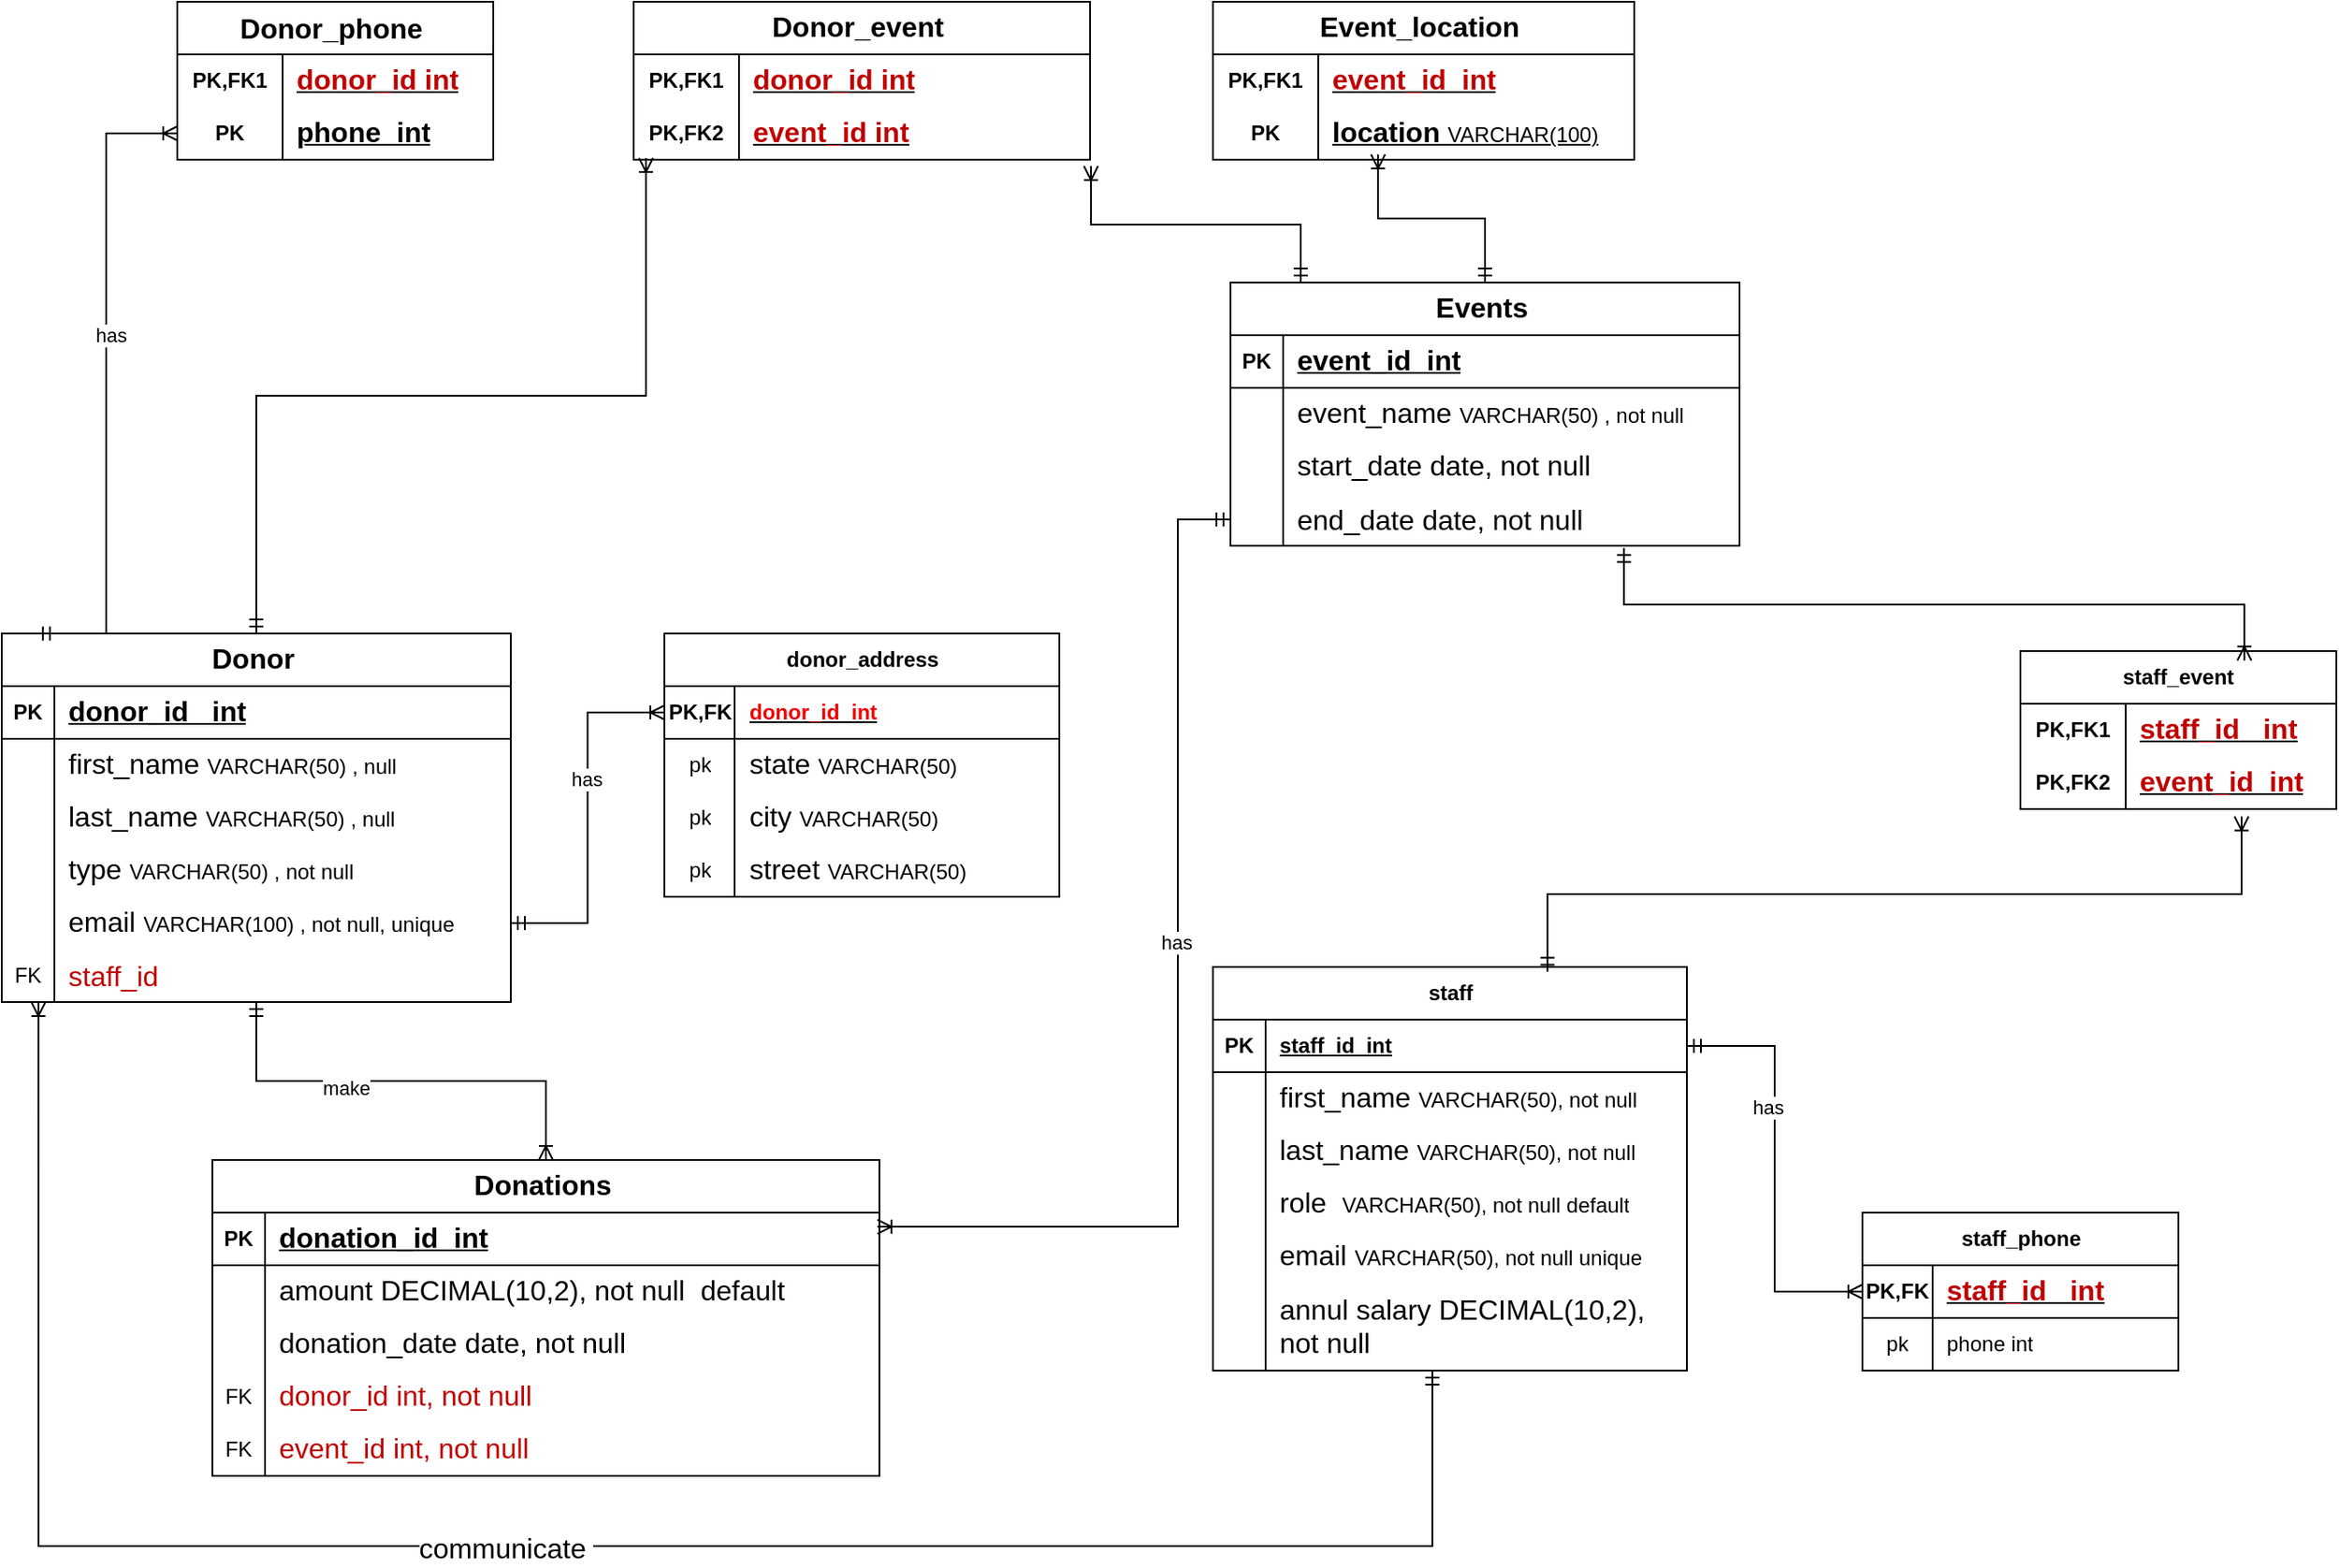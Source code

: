 <mxfile version="26.0.4">
  <diagram name="Page-1" id="euQUPjg5x8b6x7qp99PD">
    <mxGraphModel dx="2899" dy="1194" grid="1" gridSize="10" guides="1" tooltips="1" connect="1" arrows="1" fold="1" page="1" pageScale="1" pageWidth="850" pageHeight="1100" math="0" shadow="0">
      <root>
        <mxCell id="0" />
        <mxCell id="1" parent="0" />
        <mxCell id="U29_-52_ov3pQrxG87t3-1" value="&lt;span style=&quot;font-size:12.0pt;line-height:115%;&lt;br/&gt;font-family:&amp;quot;Times New Roman&amp;quot;,serif;mso-ascii-theme-font:major-bidi;mso-fareast-font-family:&lt;br/&gt;Aptos;mso-fareast-theme-font:minor-latin;mso-hansi-theme-font:major-bidi;&lt;br/&gt;mso-bidi-theme-font:major-bidi;mso-ansi-language:EN-US;mso-fareast-language:&lt;br/&gt;EN-US;mso-bidi-language:AR-SA&quot;&gt;Donor&amp;nbsp;&lt;/span&gt;" style="shape=table;startSize=30;container=1;collapsible=1;childLayout=tableLayout;fixedRows=1;rowLines=0;fontStyle=1;align=center;resizeLast=1;html=1;" parent="1" vertex="1">
          <mxGeometry x="-90" y="420" width="290" height="210" as="geometry" />
        </mxCell>
        <mxCell id="U29_-52_ov3pQrxG87t3-2" value="" style="shape=tableRow;horizontal=0;startSize=0;swimlaneHead=0;swimlaneBody=0;fillColor=none;collapsible=0;dropTarget=0;points=[[0,0.5],[1,0.5]];portConstraint=eastwest;top=0;left=0;right=0;bottom=1;" parent="U29_-52_ov3pQrxG87t3-1" vertex="1">
          <mxGeometry y="30" width="290" height="30" as="geometry" />
        </mxCell>
        <mxCell id="U29_-52_ov3pQrxG87t3-3" value="PK" style="shape=partialRectangle;connectable=0;fillColor=none;top=0;left=0;bottom=0;right=0;fontStyle=1;overflow=hidden;whiteSpace=wrap;html=1;" parent="U29_-52_ov3pQrxG87t3-2" vertex="1">
          <mxGeometry width="30" height="30" as="geometry">
            <mxRectangle width="30" height="30" as="alternateBounds" />
          </mxGeometry>
        </mxCell>
        <mxCell id="U29_-52_ov3pQrxG87t3-4" value="&lt;span style=&quot;font-size: 12pt; line-height: 115%;&quot;&gt;donor_id&amp;nbsp; &amp;nbsp;int&lt;/span&gt;" style="shape=partialRectangle;connectable=0;fillColor=none;top=0;left=0;bottom=0;right=0;align=left;spacingLeft=6;fontStyle=5;overflow=hidden;whiteSpace=wrap;html=1;" parent="U29_-52_ov3pQrxG87t3-2" vertex="1">
          <mxGeometry x="30" width="260" height="30" as="geometry">
            <mxRectangle width="260" height="30" as="alternateBounds" />
          </mxGeometry>
        </mxCell>
        <mxCell id="U29_-52_ov3pQrxG87t3-5" value="" style="shape=tableRow;horizontal=0;startSize=0;swimlaneHead=0;swimlaneBody=0;fillColor=none;collapsible=0;dropTarget=0;points=[[0,0.5],[1,0.5]];portConstraint=eastwest;top=0;left=0;right=0;bottom=0;" parent="U29_-52_ov3pQrxG87t3-1" vertex="1">
          <mxGeometry y="60" width="290" height="30" as="geometry" />
        </mxCell>
        <mxCell id="U29_-52_ov3pQrxG87t3-6" value="" style="shape=partialRectangle;connectable=0;fillColor=none;top=0;left=0;bottom=0;right=0;editable=1;overflow=hidden;whiteSpace=wrap;html=1;" parent="U29_-52_ov3pQrxG87t3-5" vertex="1">
          <mxGeometry width="30" height="30" as="geometry">
            <mxRectangle width="30" height="30" as="alternateBounds" />
          </mxGeometry>
        </mxCell>
        <mxCell id="U29_-52_ov3pQrxG87t3-7" value="&lt;span style=&quot;font-size:12.0pt;line-height:115%;&lt;br/&gt;font-family:&amp;quot;Times New Roman&amp;quot;,serif;mso-ascii-theme-font:major-bidi;mso-fareast-font-family:&lt;br/&gt;Aptos;mso-fareast-theme-font:minor-latin;mso-hansi-theme-font:major-bidi;&lt;br/&gt;mso-bidi-theme-font:major-bidi;mso-ansi-language:EN-US;mso-fareast-language:&lt;br/&gt;EN-US;mso-bidi-language:AR-SA&quot;&gt;first_name&amp;nbsp;&lt;/span&gt;&lt;span style=&quot;line-height: 115%;&quot;&gt;&lt;font&gt;VARCHAR(50) , null&lt;/font&gt;&lt;/span&gt;" style="shape=partialRectangle;connectable=0;fillColor=none;top=0;left=0;bottom=0;right=0;align=left;spacingLeft=6;overflow=hidden;whiteSpace=wrap;html=1;" parent="U29_-52_ov3pQrxG87t3-5" vertex="1">
          <mxGeometry x="30" width="260" height="30" as="geometry">
            <mxRectangle width="260" height="30" as="alternateBounds" />
          </mxGeometry>
        </mxCell>
        <mxCell id="U29_-52_ov3pQrxG87t3-8" value="" style="shape=tableRow;horizontal=0;startSize=0;swimlaneHead=0;swimlaneBody=0;fillColor=none;collapsible=0;dropTarget=0;points=[[0,0.5],[1,0.5]];portConstraint=eastwest;top=0;left=0;right=0;bottom=0;" parent="U29_-52_ov3pQrxG87t3-1" vertex="1">
          <mxGeometry y="90" width="290" height="30" as="geometry" />
        </mxCell>
        <mxCell id="U29_-52_ov3pQrxG87t3-9" value="" style="shape=partialRectangle;connectable=0;fillColor=none;top=0;left=0;bottom=0;right=0;editable=1;overflow=hidden;whiteSpace=wrap;html=1;" parent="U29_-52_ov3pQrxG87t3-8" vertex="1">
          <mxGeometry width="30" height="30" as="geometry">
            <mxRectangle width="30" height="30" as="alternateBounds" />
          </mxGeometry>
        </mxCell>
        <mxCell id="U29_-52_ov3pQrxG87t3-10" value="&lt;span style=&quot;font-size:12.0pt;line-height:115%;&lt;br/&gt;font-family:&amp;quot;Times New Roman&amp;quot;,serif;mso-ascii-theme-font:major-bidi;mso-fareast-font-family:&lt;br/&gt;Aptos;mso-fareast-theme-font:minor-latin;mso-hansi-theme-font:major-bidi;&lt;br/&gt;mso-bidi-theme-font:major-bidi;mso-ansi-language:EN-US;mso-fareast-language:&lt;br/&gt;EN-US;mso-bidi-language:AR-SA&quot;&gt;last_name&amp;nbsp;&lt;/span&gt;VARCHAR(50) , null" style="shape=partialRectangle;connectable=0;fillColor=none;top=0;left=0;bottom=0;right=0;align=left;spacingLeft=6;overflow=hidden;whiteSpace=wrap;html=1;" parent="U29_-52_ov3pQrxG87t3-8" vertex="1">
          <mxGeometry x="30" width="260" height="30" as="geometry">
            <mxRectangle width="260" height="30" as="alternateBounds" />
          </mxGeometry>
        </mxCell>
        <mxCell id="U29_-52_ov3pQrxG87t3-98" value="" style="shape=tableRow;horizontal=0;startSize=0;swimlaneHead=0;swimlaneBody=0;fillColor=none;collapsible=0;dropTarget=0;points=[[0,0.5],[1,0.5]];portConstraint=eastwest;top=0;left=0;right=0;bottom=0;" parent="U29_-52_ov3pQrxG87t3-1" vertex="1">
          <mxGeometry y="120" width="290" height="30" as="geometry" />
        </mxCell>
        <mxCell id="U29_-52_ov3pQrxG87t3-99" value="" style="shape=partialRectangle;connectable=0;fillColor=none;top=0;left=0;bottom=0;right=0;editable=1;overflow=hidden;whiteSpace=wrap;html=1;" parent="U29_-52_ov3pQrxG87t3-98" vertex="1">
          <mxGeometry width="30" height="30" as="geometry">
            <mxRectangle width="30" height="30" as="alternateBounds" />
          </mxGeometry>
        </mxCell>
        <mxCell id="U29_-52_ov3pQrxG87t3-100" value="&lt;span style=&quot;font-size:12.0pt;line-height:115%;&lt;br/&gt;font-family:&amp;quot;Times New Roman&amp;quot;,serif;mso-ascii-theme-font:major-bidi;mso-fareast-font-family:&lt;br/&gt;Aptos;mso-fareast-theme-font:minor-latin;mso-hansi-theme-font:major-bidi;&lt;br/&gt;mso-bidi-theme-font:major-bidi;mso-ansi-language:EN-US;mso-fareast-language:&lt;br/&gt;EN-US;mso-bidi-language:AR-SA&quot;&gt;type&amp;nbsp;&lt;/span&gt;VARCHAR(50) , not null" style="shape=partialRectangle;connectable=0;fillColor=none;top=0;left=0;bottom=0;right=0;align=left;spacingLeft=6;overflow=hidden;whiteSpace=wrap;html=1;" parent="U29_-52_ov3pQrxG87t3-98" vertex="1">
          <mxGeometry x="30" width="260" height="30" as="geometry">
            <mxRectangle width="260" height="30" as="alternateBounds" />
          </mxGeometry>
        </mxCell>
        <mxCell id="U29_-52_ov3pQrxG87t3-101" value="" style="shape=tableRow;horizontal=0;startSize=0;swimlaneHead=0;swimlaneBody=0;fillColor=none;collapsible=0;dropTarget=0;points=[[0,0.5],[1,0.5]];portConstraint=eastwest;top=0;left=0;right=0;bottom=0;" parent="U29_-52_ov3pQrxG87t3-1" vertex="1">
          <mxGeometry y="150" width="290" height="30" as="geometry" />
        </mxCell>
        <mxCell id="U29_-52_ov3pQrxG87t3-102" value="" style="shape=partialRectangle;connectable=0;fillColor=none;top=0;left=0;bottom=0;right=0;editable=1;overflow=hidden;whiteSpace=wrap;html=1;" parent="U29_-52_ov3pQrxG87t3-101" vertex="1">
          <mxGeometry width="30" height="30" as="geometry">
            <mxRectangle width="30" height="30" as="alternateBounds" />
          </mxGeometry>
        </mxCell>
        <mxCell id="U29_-52_ov3pQrxG87t3-103" value="&lt;span style=&quot;font-size:12.0pt;line-height:115%;&lt;br/&gt;font-family:&amp;quot;Times New Roman&amp;quot;,serif;mso-ascii-theme-font:major-bidi;mso-fareast-font-family:&lt;br/&gt;Aptos;mso-fareast-theme-font:minor-latin;mso-hansi-theme-font:major-bidi;&lt;br/&gt;mso-bidi-theme-font:major-bidi;mso-ansi-language:EN-US;mso-fareast-language:&lt;br/&gt;EN-US;mso-bidi-language:AR-SA&quot;&gt;email&amp;nbsp;&lt;/span&gt;VARCHAR(100) , not null, unique" style="shape=partialRectangle;connectable=0;fillColor=none;top=0;left=0;bottom=0;right=0;align=left;spacingLeft=6;overflow=hidden;whiteSpace=wrap;html=1;" parent="U29_-52_ov3pQrxG87t3-101" vertex="1">
          <mxGeometry x="30" width="260" height="30" as="geometry">
            <mxRectangle width="260" height="30" as="alternateBounds" />
          </mxGeometry>
        </mxCell>
        <mxCell id="gfyrZY7Kcn9puwmPg47P-1" value="" style="shape=tableRow;horizontal=0;startSize=0;swimlaneHead=0;swimlaneBody=0;fillColor=none;collapsible=0;dropTarget=0;points=[[0,0.5],[1,0.5]];portConstraint=eastwest;top=0;left=0;right=0;bottom=0;" parent="U29_-52_ov3pQrxG87t3-1" vertex="1">
          <mxGeometry y="180" width="290" height="30" as="geometry" />
        </mxCell>
        <mxCell id="gfyrZY7Kcn9puwmPg47P-2" value="FK" style="shape=partialRectangle;connectable=0;fillColor=none;top=0;left=0;bottom=0;right=0;editable=1;overflow=hidden;whiteSpace=wrap;html=1;" parent="gfyrZY7Kcn9puwmPg47P-1" vertex="1">
          <mxGeometry width="30" height="30" as="geometry">
            <mxRectangle width="30" height="30" as="alternateBounds" />
          </mxGeometry>
        </mxCell>
        <mxCell id="gfyrZY7Kcn9puwmPg47P-3" value="&lt;span style=&quot;color: rgb(192, 0, 0); font-size: 16px;&quot;&gt;staff_id&amp;nbsp;&lt;/span&gt;" style="shape=partialRectangle;connectable=0;fillColor=none;top=0;left=0;bottom=0;right=0;align=left;spacingLeft=6;overflow=hidden;whiteSpace=wrap;html=1;" parent="gfyrZY7Kcn9puwmPg47P-1" vertex="1">
          <mxGeometry x="30" width="260" height="30" as="geometry">
            <mxRectangle width="260" height="30" as="alternateBounds" />
          </mxGeometry>
        </mxCell>
        <mxCell id="U29_-52_ov3pQrxG87t3-14" value="&lt;span style=&quot;font-size:12.0pt;line-height:115%;&lt;br/&gt;font-family:&amp;quot;Times New Roman&amp;quot;,serif;mso-ascii-theme-font:major-bidi;mso-fareast-font-family:&lt;br/&gt;Aptos;mso-fareast-theme-font:minor-latin;mso-hansi-theme-font:major-bidi;&lt;br/&gt;mso-bidi-theme-font:major-bidi;mso-ansi-language:EN-US;mso-fareast-language:&lt;br/&gt;EN-US;mso-bidi-language:AR-SA&quot;&gt;Events&amp;nbsp;&lt;/span&gt;" style="shape=table;startSize=30;container=1;collapsible=1;childLayout=tableLayout;fixedRows=1;rowLines=0;fontStyle=1;align=center;resizeLast=1;html=1;" parent="1" vertex="1">
          <mxGeometry x="610" y="220" width="290" height="150" as="geometry" />
        </mxCell>
        <mxCell id="U29_-52_ov3pQrxG87t3-15" value="" style="shape=tableRow;horizontal=0;startSize=0;swimlaneHead=0;swimlaneBody=0;fillColor=none;collapsible=0;dropTarget=0;points=[[0,0.5],[1,0.5]];portConstraint=eastwest;top=0;left=0;right=0;bottom=1;" parent="U29_-52_ov3pQrxG87t3-14" vertex="1">
          <mxGeometry y="30" width="290" height="30" as="geometry" />
        </mxCell>
        <mxCell id="U29_-52_ov3pQrxG87t3-16" value="PK" style="shape=partialRectangle;connectable=0;fillColor=none;top=0;left=0;bottom=0;right=0;fontStyle=1;overflow=hidden;whiteSpace=wrap;html=1;" parent="U29_-52_ov3pQrxG87t3-15" vertex="1">
          <mxGeometry width="30" height="30" as="geometry">
            <mxRectangle width="30" height="30" as="alternateBounds" />
          </mxGeometry>
        </mxCell>
        <mxCell id="U29_-52_ov3pQrxG87t3-17" value="&lt;u&gt;&lt;span style=&quot;font-size:12.0pt;line-height:115%;&lt;br/&gt;font-family:&amp;quot;Times New Roman&amp;quot;,serif;mso-ascii-theme-font:major-bidi;mso-fareast-font-family:&lt;br/&gt;Aptos;mso-fareast-theme-font:minor-latin;mso-hansi-theme-font:major-bidi;&lt;br/&gt;mso-bidi-theme-font:major-bidi;mso-ansi-language:EN-US;mso-fareast-language:&lt;br/&gt;EN-US;mso-bidi-language:AR-SA&quot;&gt;event_id&amp;nbsp; int&lt;/span&gt;&lt;/u&gt;" style="shape=partialRectangle;connectable=0;fillColor=none;top=0;left=0;bottom=0;right=0;align=left;spacingLeft=6;fontStyle=5;overflow=hidden;whiteSpace=wrap;html=1;" parent="U29_-52_ov3pQrxG87t3-15" vertex="1">
          <mxGeometry x="30" width="260" height="30" as="geometry">
            <mxRectangle width="260" height="30" as="alternateBounds" />
          </mxGeometry>
        </mxCell>
        <mxCell id="U29_-52_ov3pQrxG87t3-18" value="" style="shape=tableRow;horizontal=0;startSize=0;swimlaneHead=0;swimlaneBody=0;fillColor=none;collapsible=0;dropTarget=0;points=[[0,0.5],[1,0.5]];portConstraint=eastwest;top=0;left=0;right=0;bottom=0;" parent="U29_-52_ov3pQrxG87t3-14" vertex="1">
          <mxGeometry y="60" width="290" height="30" as="geometry" />
        </mxCell>
        <mxCell id="U29_-52_ov3pQrxG87t3-19" value="" style="shape=partialRectangle;connectable=0;fillColor=none;top=0;left=0;bottom=0;right=0;editable=1;overflow=hidden;whiteSpace=wrap;html=1;" parent="U29_-52_ov3pQrxG87t3-18" vertex="1">
          <mxGeometry width="30" height="30" as="geometry">
            <mxRectangle width="30" height="30" as="alternateBounds" />
          </mxGeometry>
        </mxCell>
        <mxCell id="U29_-52_ov3pQrxG87t3-20" value="&lt;span style=&quot;font-size:12.0pt;line-height:115%;&lt;br/&gt;font-family:&amp;quot;Times New Roman&amp;quot;,serif;mso-ascii-theme-font:major-bidi;mso-fareast-font-family:&lt;br/&gt;Aptos;mso-fareast-theme-font:minor-latin;mso-hansi-theme-font:major-bidi;&lt;br/&gt;mso-bidi-theme-font:major-bidi;mso-ansi-language:EN-US;mso-fareast-language:&lt;br/&gt;EN-US;mso-bidi-language:AR-SA&quot;&gt;event_name&amp;nbsp;&lt;/span&gt;VARCHAR(50) , not null" style="shape=partialRectangle;connectable=0;fillColor=none;top=0;left=0;bottom=0;right=0;align=left;spacingLeft=6;overflow=hidden;whiteSpace=wrap;html=1;" parent="U29_-52_ov3pQrxG87t3-18" vertex="1">
          <mxGeometry x="30" width="260" height="30" as="geometry">
            <mxRectangle width="260" height="30" as="alternateBounds" />
          </mxGeometry>
        </mxCell>
        <mxCell id="U29_-52_ov3pQrxG87t3-21" value="" style="shape=tableRow;horizontal=0;startSize=0;swimlaneHead=0;swimlaneBody=0;fillColor=none;collapsible=0;dropTarget=0;points=[[0,0.5],[1,0.5]];portConstraint=eastwest;top=0;left=0;right=0;bottom=0;" parent="U29_-52_ov3pQrxG87t3-14" vertex="1">
          <mxGeometry y="90" width="290" height="30" as="geometry" />
        </mxCell>
        <mxCell id="U29_-52_ov3pQrxG87t3-22" value="" style="shape=partialRectangle;connectable=0;fillColor=none;top=0;left=0;bottom=0;right=0;editable=1;overflow=hidden;whiteSpace=wrap;html=1;" parent="U29_-52_ov3pQrxG87t3-21" vertex="1">
          <mxGeometry width="30" height="30" as="geometry">
            <mxRectangle width="30" height="30" as="alternateBounds" />
          </mxGeometry>
        </mxCell>
        <mxCell id="U29_-52_ov3pQrxG87t3-23" value="&lt;span style=&quot;font-size:12.0pt;line-height:115%;&lt;br/&gt;font-family:&amp;quot;Times New Roman&amp;quot;,serif;mso-ascii-theme-font:major-bidi;mso-fareast-font-family:&lt;br/&gt;Aptos;mso-fareast-theme-font:minor-latin;mso-hansi-theme-font:major-bidi;&lt;br/&gt;mso-bidi-theme-font:major-bidi;mso-ansi-language:EN-US;mso-fareast-language:&lt;br/&gt;EN-US;mso-bidi-language:AR-SA&quot;&gt;start_date date, not null&lt;/span&gt;" style="shape=partialRectangle;connectable=0;fillColor=none;top=0;left=0;bottom=0;right=0;align=left;spacingLeft=6;overflow=hidden;whiteSpace=wrap;html=1;" parent="U29_-52_ov3pQrxG87t3-21" vertex="1">
          <mxGeometry x="30" width="260" height="30" as="geometry">
            <mxRectangle width="260" height="30" as="alternateBounds" />
          </mxGeometry>
        </mxCell>
        <mxCell id="U29_-52_ov3pQrxG87t3-24" value="" style="shape=tableRow;horizontal=0;startSize=0;swimlaneHead=0;swimlaneBody=0;fillColor=none;collapsible=0;dropTarget=0;points=[[0,0.5],[1,0.5]];portConstraint=eastwest;top=0;left=0;right=0;bottom=0;" parent="U29_-52_ov3pQrxG87t3-14" vertex="1">
          <mxGeometry y="120" width="290" height="30" as="geometry" />
        </mxCell>
        <mxCell id="U29_-52_ov3pQrxG87t3-25" value="" style="shape=partialRectangle;connectable=0;fillColor=none;top=0;left=0;bottom=0;right=0;editable=1;overflow=hidden;whiteSpace=wrap;html=1;" parent="U29_-52_ov3pQrxG87t3-24" vertex="1">
          <mxGeometry width="30" height="30" as="geometry">
            <mxRectangle width="30" height="30" as="alternateBounds" />
          </mxGeometry>
        </mxCell>
        <mxCell id="U29_-52_ov3pQrxG87t3-26" value="&lt;span style=&quot;font-size:12.0pt;line-height:115%;&lt;br/&gt;font-family:&amp;quot;Times New Roman&amp;quot;,serif;mso-ascii-theme-font:major-bidi;mso-fareast-font-family:&lt;br/&gt;Aptos;mso-fareast-theme-font:minor-latin;mso-hansi-theme-font:major-bidi;&lt;br/&gt;mso-bidi-theme-font:major-bidi;mso-ansi-language:EN-US;mso-fareast-language:&lt;br/&gt;EN-US;mso-bidi-language:AR-SA&quot;&gt;end_date&amp;nbsp;&lt;/span&gt;&lt;span style=&quot;font-size: 16px;&quot;&gt;date, not null&lt;/span&gt;" style="shape=partialRectangle;connectable=0;fillColor=none;top=0;left=0;bottom=0;right=0;align=left;spacingLeft=6;overflow=hidden;whiteSpace=wrap;html=1;" parent="U29_-52_ov3pQrxG87t3-24" vertex="1">
          <mxGeometry x="30" width="260" height="30" as="geometry">
            <mxRectangle width="260" height="30" as="alternateBounds" />
          </mxGeometry>
        </mxCell>
        <mxCell id="U29_-52_ov3pQrxG87t3-27" value="&lt;span style=&quot;font-size:12.0pt;line-height:115%;&lt;br/&gt;font-family:&amp;quot;Times New Roman&amp;quot;,serif;mso-ascii-theme-font:major-bidi;mso-fareast-font-family:&lt;br/&gt;Aptos;mso-fareast-theme-font:minor-latin;mso-hansi-theme-font:major-bidi;&lt;br/&gt;mso-bidi-theme-font:major-bidi;mso-ansi-language:EN-US;mso-fareast-language:&lt;br/&gt;EN-US;mso-bidi-language:AR-SA&quot;&gt;Donations&amp;nbsp;&lt;/span&gt;" style="shape=table;startSize=30;container=1;collapsible=1;childLayout=tableLayout;fixedRows=1;rowLines=0;fontStyle=1;align=center;resizeLast=1;html=1;" parent="1" vertex="1">
          <mxGeometry x="30" y="720" width="380" height="180" as="geometry" />
        </mxCell>
        <mxCell id="U29_-52_ov3pQrxG87t3-28" value="" style="shape=tableRow;horizontal=0;startSize=0;swimlaneHead=0;swimlaneBody=0;fillColor=none;collapsible=0;dropTarget=0;points=[[0,0.5],[1,0.5]];portConstraint=eastwest;top=0;left=0;right=0;bottom=1;" parent="U29_-52_ov3pQrxG87t3-27" vertex="1">
          <mxGeometry y="30" width="380" height="30" as="geometry" />
        </mxCell>
        <mxCell id="U29_-52_ov3pQrxG87t3-29" value="PK" style="shape=partialRectangle;connectable=0;fillColor=none;top=0;left=0;bottom=0;right=0;fontStyle=1;overflow=hidden;whiteSpace=wrap;html=1;" parent="U29_-52_ov3pQrxG87t3-28" vertex="1">
          <mxGeometry width="30" height="30" as="geometry">
            <mxRectangle width="30" height="30" as="alternateBounds" />
          </mxGeometry>
        </mxCell>
        <mxCell id="U29_-52_ov3pQrxG87t3-30" value="&lt;u&gt;&lt;span style=&quot;font-size:12.0pt;line-height:115%;&lt;br/&gt;font-family:&amp;quot;Times New Roman&amp;quot;,serif;mso-ascii-theme-font:major-bidi;mso-fareast-font-family:&lt;br/&gt;Aptos;mso-fareast-theme-font:minor-latin;mso-hansi-theme-font:major-bidi;&lt;br/&gt;mso-bidi-theme-font:major-bidi;mso-ansi-language:EN-US;mso-fareast-language:&lt;br/&gt;EN-US;mso-bidi-language:AR-SA&quot;&gt;donation_id&amp;nbsp; int&lt;/span&gt;&lt;/u&gt;" style="shape=partialRectangle;connectable=0;fillColor=none;top=0;left=0;bottom=0;right=0;align=left;spacingLeft=6;fontStyle=5;overflow=hidden;whiteSpace=wrap;html=1;" parent="U29_-52_ov3pQrxG87t3-28" vertex="1">
          <mxGeometry x="30" width="350" height="30" as="geometry">
            <mxRectangle width="350" height="30" as="alternateBounds" />
          </mxGeometry>
        </mxCell>
        <mxCell id="U29_-52_ov3pQrxG87t3-31" value="" style="shape=tableRow;horizontal=0;startSize=0;swimlaneHead=0;swimlaneBody=0;fillColor=none;collapsible=0;dropTarget=0;points=[[0,0.5],[1,0.5]];portConstraint=eastwest;top=0;left=0;right=0;bottom=0;" parent="U29_-52_ov3pQrxG87t3-27" vertex="1">
          <mxGeometry y="60" width="380" height="30" as="geometry" />
        </mxCell>
        <mxCell id="U29_-52_ov3pQrxG87t3-32" value="" style="shape=partialRectangle;connectable=0;fillColor=none;top=0;left=0;bottom=0;right=0;editable=1;overflow=hidden;whiteSpace=wrap;html=1;" parent="U29_-52_ov3pQrxG87t3-31" vertex="1">
          <mxGeometry width="30" height="30" as="geometry">
            <mxRectangle width="30" height="30" as="alternateBounds" />
          </mxGeometry>
        </mxCell>
        <mxCell id="U29_-52_ov3pQrxG87t3-33" value="&lt;span style=&quot;font-size:12.0pt;line-height:115%;&lt;br/&gt;font-family:&amp;quot;Times New Roman&amp;quot;,serif;mso-ascii-theme-font:major-bidi;mso-fareast-font-family:&lt;br/&gt;Aptos;mso-fareast-theme-font:minor-latin;mso-hansi-theme-font:major-bidi;&lt;br/&gt;mso-bidi-theme-font:major-bidi;mso-ansi-language:EN-US;mso-fareast-language:&lt;br/&gt;EN-US;mso-bidi-language:AR-SA&quot;&gt;amount DECIMAL(10,2), not null&amp;nbsp; default&lt;/span&gt;" style="shape=partialRectangle;connectable=0;fillColor=none;top=0;left=0;bottom=0;right=0;align=left;spacingLeft=6;overflow=hidden;whiteSpace=wrap;html=1;" parent="U29_-52_ov3pQrxG87t3-31" vertex="1">
          <mxGeometry x="30" width="350" height="30" as="geometry">
            <mxRectangle width="350" height="30" as="alternateBounds" />
          </mxGeometry>
        </mxCell>
        <mxCell id="U29_-52_ov3pQrxG87t3-34" value="" style="shape=tableRow;horizontal=0;startSize=0;swimlaneHead=0;swimlaneBody=0;fillColor=none;collapsible=0;dropTarget=0;points=[[0,0.5],[1,0.5]];portConstraint=eastwest;top=0;left=0;right=0;bottom=0;" parent="U29_-52_ov3pQrxG87t3-27" vertex="1">
          <mxGeometry y="90" width="380" height="30" as="geometry" />
        </mxCell>
        <mxCell id="U29_-52_ov3pQrxG87t3-35" value="" style="shape=partialRectangle;connectable=0;fillColor=none;top=0;left=0;bottom=0;right=0;editable=1;overflow=hidden;whiteSpace=wrap;html=1;" parent="U29_-52_ov3pQrxG87t3-34" vertex="1">
          <mxGeometry width="30" height="30" as="geometry">
            <mxRectangle width="30" height="30" as="alternateBounds" />
          </mxGeometry>
        </mxCell>
        <mxCell id="U29_-52_ov3pQrxG87t3-36" value="&lt;span style=&quot;font-size:12.0pt;line-height:115%;&lt;br/&gt;font-family:&amp;quot;Times New Roman&amp;quot;,serif;mso-ascii-theme-font:major-bidi;mso-fareast-font-family:&lt;br/&gt;Aptos;mso-fareast-theme-font:minor-latin;mso-hansi-theme-font:major-bidi;&lt;br/&gt;mso-bidi-theme-font:major-bidi;mso-ansi-language:EN-US;mso-fareast-language:&lt;br/&gt;EN-US;mso-bidi-language:AR-SA&quot;&gt;donation_date date, not null&lt;/span&gt;" style="shape=partialRectangle;connectable=0;fillColor=none;top=0;left=0;bottom=0;right=0;align=left;spacingLeft=6;overflow=hidden;whiteSpace=wrap;html=1;" parent="U29_-52_ov3pQrxG87t3-34" vertex="1">
          <mxGeometry x="30" width="350" height="30" as="geometry">
            <mxRectangle width="350" height="30" as="alternateBounds" />
          </mxGeometry>
        </mxCell>
        <mxCell id="U29_-52_ov3pQrxG87t3-37" value="" style="shape=tableRow;horizontal=0;startSize=0;swimlaneHead=0;swimlaneBody=0;fillColor=none;collapsible=0;dropTarget=0;points=[[0,0.5],[1,0.5]];portConstraint=eastwest;top=0;left=0;right=0;bottom=0;" parent="U29_-52_ov3pQrxG87t3-27" vertex="1">
          <mxGeometry y="120" width="380" height="30" as="geometry" />
        </mxCell>
        <mxCell id="U29_-52_ov3pQrxG87t3-38" value="FK" style="shape=partialRectangle;connectable=0;fillColor=none;top=0;left=0;bottom=0;right=0;editable=1;overflow=hidden;whiteSpace=wrap;html=1;" parent="U29_-52_ov3pQrxG87t3-37" vertex="1">
          <mxGeometry width="30" height="30" as="geometry">
            <mxRectangle width="30" height="30" as="alternateBounds" />
          </mxGeometry>
        </mxCell>
        <mxCell id="U29_-52_ov3pQrxG87t3-39" value="&lt;span style=&quot;font-size:12.0pt;line-height:115%;&lt;br/&gt;font-family:&amp;quot;Times New Roman&amp;quot;,serif;mso-ascii-theme-font:major-bidi;mso-fareast-font-family:&lt;br/&gt;Aptos;mso-fareast-theme-font:minor-latin;mso-hansi-theme-font:major-bidi;&lt;br/&gt;mso-bidi-theme-font:major-bidi;color:#C00000;mso-ansi-language:EN-US;&lt;br/&gt;mso-fareast-language:EN-US;mso-bidi-language:AR-SA&quot;&gt;donor_id int, not null&lt;/span&gt;" style="shape=partialRectangle;connectable=0;fillColor=none;top=0;left=0;bottom=0;right=0;align=left;spacingLeft=6;overflow=hidden;whiteSpace=wrap;html=1;" parent="U29_-52_ov3pQrxG87t3-37" vertex="1">
          <mxGeometry x="30" width="350" height="30" as="geometry">
            <mxRectangle width="350" height="30" as="alternateBounds" />
          </mxGeometry>
        </mxCell>
        <mxCell id="gfyrZY7Kcn9puwmPg47P-11" value="" style="shape=tableRow;horizontal=0;startSize=0;swimlaneHead=0;swimlaneBody=0;fillColor=none;collapsible=0;dropTarget=0;points=[[0,0.5],[1,0.5]];portConstraint=eastwest;top=0;left=0;right=0;bottom=0;" parent="U29_-52_ov3pQrxG87t3-27" vertex="1">
          <mxGeometry y="150" width="380" height="30" as="geometry" />
        </mxCell>
        <mxCell id="gfyrZY7Kcn9puwmPg47P-12" value="FK" style="shape=partialRectangle;connectable=0;fillColor=none;top=0;left=0;bottom=0;right=0;editable=1;overflow=hidden;whiteSpace=wrap;html=1;" parent="gfyrZY7Kcn9puwmPg47P-11" vertex="1">
          <mxGeometry width="30" height="30" as="geometry">
            <mxRectangle width="30" height="30" as="alternateBounds" />
          </mxGeometry>
        </mxCell>
        <mxCell id="gfyrZY7Kcn9puwmPg47P-13" value="&lt;span style=&quot;font-size:12.0pt;line-height:115%;&lt;br/&gt;font-family:&amp;quot;Times New Roman&amp;quot;,serif;mso-ascii-theme-font:major-bidi;mso-fareast-font-family:&lt;br/&gt;Aptos;mso-fareast-theme-font:minor-latin;mso-hansi-theme-font:major-bidi;&lt;br/&gt;mso-bidi-theme-font:major-bidi;color:#C00000;mso-ansi-language:EN-US;&lt;br/&gt;mso-fareast-language:EN-US;mso-bidi-language:AR-SA&quot;&gt;event_id int, not null&lt;/span&gt;" style="shape=partialRectangle;connectable=0;fillColor=none;top=0;left=0;bottom=0;right=0;align=left;spacingLeft=6;overflow=hidden;whiteSpace=wrap;html=1;" parent="gfyrZY7Kcn9puwmPg47P-11" vertex="1">
          <mxGeometry x="30" width="350" height="30" as="geometry">
            <mxRectangle width="350" height="30" as="alternateBounds" />
          </mxGeometry>
        </mxCell>
        <mxCell id="U29_-52_ov3pQrxG87t3-104" value="&lt;span style=&quot;font-size: 16px; text-wrap: nowrap;&quot;&gt;Donor_phone&amp;nbsp;&lt;/span&gt;" style="shape=table;startSize=30;container=1;collapsible=1;childLayout=tableLayout;fixedRows=1;rowLines=0;fontStyle=1;align=center;resizeLast=1;html=1;whiteSpace=wrap;" parent="1" vertex="1">
          <mxGeometry x="10" y="60" width="180" height="90" as="geometry" />
        </mxCell>
        <mxCell id="U29_-52_ov3pQrxG87t3-105" value="" style="shape=tableRow;horizontal=0;startSize=0;swimlaneHead=0;swimlaneBody=0;fillColor=none;collapsible=0;dropTarget=0;points=[[0,0.5],[1,0.5]];portConstraint=eastwest;top=0;left=0;right=0;bottom=0;html=1;" parent="U29_-52_ov3pQrxG87t3-104" vertex="1">
          <mxGeometry y="30" width="180" height="30" as="geometry" />
        </mxCell>
        <mxCell id="U29_-52_ov3pQrxG87t3-106" value="PK,FK1" style="shape=partialRectangle;connectable=0;fillColor=none;top=0;left=0;bottom=0;right=0;fontStyle=1;overflow=hidden;html=1;whiteSpace=wrap;" parent="U29_-52_ov3pQrxG87t3-105" vertex="1">
          <mxGeometry width="60" height="30" as="geometry">
            <mxRectangle width="60" height="30" as="alternateBounds" />
          </mxGeometry>
        </mxCell>
        <mxCell id="U29_-52_ov3pQrxG87t3-107" value="&lt;u&gt;&lt;span style=&quot;font-size: 12pt; line-height: 18.4px; color: rgb(192, 0, 0);&quot;&gt;donor_id int&lt;/span&gt;&lt;/u&gt;" style="shape=partialRectangle;connectable=0;fillColor=none;top=0;left=0;bottom=0;right=0;align=left;spacingLeft=6;fontStyle=5;overflow=hidden;html=1;whiteSpace=wrap;" parent="U29_-52_ov3pQrxG87t3-105" vertex="1">
          <mxGeometry x="60" width="120" height="30" as="geometry">
            <mxRectangle width="120" height="30" as="alternateBounds" />
          </mxGeometry>
        </mxCell>
        <mxCell id="U29_-52_ov3pQrxG87t3-108" value="" style="shape=tableRow;horizontal=0;startSize=0;swimlaneHead=0;swimlaneBody=0;fillColor=none;collapsible=0;dropTarget=0;points=[[0,0.5],[1,0.5]];portConstraint=eastwest;top=0;left=0;right=0;bottom=1;html=1;" parent="U29_-52_ov3pQrxG87t3-104" vertex="1">
          <mxGeometry y="60" width="180" height="30" as="geometry" />
        </mxCell>
        <mxCell id="U29_-52_ov3pQrxG87t3-109" value="PK" style="shape=partialRectangle;connectable=0;fillColor=none;top=0;left=0;bottom=0;right=0;fontStyle=1;overflow=hidden;html=1;whiteSpace=wrap;" parent="U29_-52_ov3pQrxG87t3-108" vertex="1">
          <mxGeometry width="60" height="30" as="geometry">
            <mxRectangle width="60" height="30" as="alternateBounds" />
          </mxGeometry>
        </mxCell>
        <mxCell id="U29_-52_ov3pQrxG87t3-110" value="&lt;u&gt;&lt;span style=&quot;font-size:12.0pt;line-height:115%;&lt;br/&gt;font-family:&amp;quot;Times New Roman&amp;quot;,serif;mso-ascii-theme-font:major-bidi;mso-fareast-font-family:&lt;br/&gt;Aptos;mso-fareast-theme-font:minor-latin;mso-hansi-theme-font:major-bidi;&lt;br/&gt;mso-bidi-theme-font:major-bidi;mso-ansi-language:EN-US;mso-fareast-language:&lt;br/&gt;EN-US;mso-bidi-language:AR-SA&quot;&gt;phone&amp;nbsp; int&lt;/span&gt;&lt;/u&gt;" style="shape=partialRectangle;connectable=0;fillColor=none;top=0;left=0;bottom=0;right=0;align=left;spacingLeft=6;fontStyle=5;overflow=hidden;html=1;whiteSpace=wrap;" parent="U29_-52_ov3pQrxG87t3-108" vertex="1">
          <mxGeometry x="60" width="120" height="30" as="geometry">
            <mxRectangle width="120" height="30" as="alternateBounds" />
          </mxGeometry>
        </mxCell>
        <mxCell id="U29_-52_ov3pQrxG87t3-117" value="&lt;span style=&quot;font-size:12.0pt;line-height:115%;&lt;br/&gt;font-family:&amp;quot;Times New Roman&amp;quot;,serif;mso-ascii-theme-font:major-bidi;mso-fareast-font-family:&lt;br/&gt;Aptos;mso-fareast-theme-font:minor-latin;mso-hansi-theme-font:major-bidi;&lt;br/&gt;mso-bidi-theme-font:major-bidi;mso-ansi-language:EN-US;mso-fareast-language:&lt;br/&gt;EN-US;mso-bidi-language:AR-SA&quot;&gt;Event_location&amp;nbsp;&lt;/span&gt;" style="shape=table;startSize=30;container=1;collapsible=1;childLayout=tableLayout;fixedRows=1;rowLines=0;fontStyle=1;align=center;resizeLast=1;html=1;whiteSpace=wrap;" parent="1" vertex="1">
          <mxGeometry x="600" y="60" width="240" height="90" as="geometry" />
        </mxCell>
        <mxCell id="U29_-52_ov3pQrxG87t3-118" value="" style="shape=tableRow;horizontal=0;startSize=0;swimlaneHead=0;swimlaneBody=0;fillColor=none;collapsible=0;dropTarget=0;points=[[0,0.5],[1,0.5]];portConstraint=eastwest;top=0;left=0;right=0;bottom=0;html=1;" parent="U29_-52_ov3pQrxG87t3-117" vertex="1">
          <mxGeometry y="30" width="240" height="30" as="geometry" />
        </mxCell>
        <mxCell id="U29_-52_ov3pQrxG87t3-119" value="PK,FK1" style="shape=partialRectangle;connectable=0;fillColor=none;top=0;left=0;bottom=0;right=0;fontStyle=1;overflow=hidden;html=1;whiteSpace=wrap;" parent="U29_-52_ov3pQrxG87t3-118" vertex="1">
          <mxGeometry width="60" height="30" as="geometry">
            <mxRectangle width="60" height="30" as="alternateBounds" />
          </mxGeometry>
        </mxCell>
        <mxCell id="U29_-52_ov3pQrxG87t3-120" value="&lt;u&gt;&lt;span style=&quot;font-size:12.0pt;line-height:115%;&lt;br/&gt;font-family:&amp;quot;Times New Roman&amp;quot;,serif;mso-ascii-theme-font:major-bidi;mso-fareast-font-family:&lt;br/&gt;Aptos;mso-fareast-theme-font:minor-latin;mso-hansi-theme-font:major-bidi;&lt;br/&gt;mso-bidi-theme-font:major-bidi;color:#C00000;mso-ansi-language:EN-US;&lt;br/&gt;mso-fareast-language:EN-US;mso-bidi-language:AR-SA&quot;&gt;event_id&amp;nbsp; int&lt;/span&gt;&lt;/u&gt;" style="shape=partialRectangle;connectable=0;fillColor=none;top=0;left=0;bottom=0;right=0;align=left;spacingLeft=6;fontStyle=5;overflow=hidden;html=1;whiteSpace=wrap;" parent="U29_-52_ov3pQrxG87t3-118" vertex="1">
          <mxGeometry x="60" width="180" height="30" as="geometry">
            <mxRectangle width="180" height="30" as="alternateBounds" />
          </mxGeometry>
        </mxCell>
        <mxCell id="U29_-52_ov3pQrxG87t3-121" value="" style="shape=tableRow;horizontal=0;startSize=0;swimlaneHead=0;swimlaneBody=0;fillColor=none;collapsible=0;dropTarget=0;points=[[0,0.5],[1,0.5]];portConstraint=eastwest;top=0;left=0;right=0;bottom=1;html=1;" parent="U29_-52_ov3pQrxG87t3-117" vertex="1">
          <mxGeometry y="60" width="240" height="30" as="geometry" />
        </mxCell>
        <mxCell id="U29_-52_ov3pQrxG87t3-122" value="PK" style="shape=partialRectangle;connectable=0;fillColor=none;top=0;left=0;bottom=0;right=0;fontStyle=1;overflow=hidden;html=1;whiteSpace=wrap;" parent="U29_-52_ov3pQrxG87t3-121" vertex="1">
          <mxGeometry width="60" height="30" as="geometry">
            <mxRectangle width="60" height="30" as="alternateBounds" />
          </mxGeometry>
        </mxCell>
        <mxCell id="U29_-52_ov3pQrxG87t3-123" value="&lt;u&gt;&lt;span style=&quot;font-size:12.0pt;line-height:115%;&lt;br/&gt;font-family:&amp;quot;Times New Roman&amp;quot;,serif;mso-ascii-theme-font:major-bidi;mso-fareast-font-family:&lt;br/&gt;Aptos;mso-fareast-theme-font:minor-latin;mso-hansi-theme-font:major-bidi;&lt;br/&gt;mso-bidi-theme-font:major-bidi;mso-ansi-language:EN-US;mso-fareast-language:&lt;br/&gt;EN-US;mso-bidi-language:AR-SA&quot;&gt;location&amp;nbsp;&lt;/span&gt;&lt;/u&gt;&lt;span style=&quot;font-weight: 400;&quot;&gt;VARCHAR(100)&lt;/span&gt;" style="shape=partialRectangle;connectable=0;fillColor=none;top=0;left=0;bottom=0;right=0;align=left;spacingLeft=6;fontStyle=5;overflow=hidden;html=1;whiteSpace=wrap;" parent="U29_-52_ov3pQrxG87t3-121" vertex="1">
          <mxGeometry x="60" width="180" height="30" as="geometry">
            <mxRectangle width="180" height="30" as="alternateBounds" />
          </mxGeometry>
        </mxCell>
        <mxCell id="U29_-52_ov3pQrxG87t3-124" value="&lt;span style=&quot;font-size:12.0pt;line-height:115%;&lt;br/&gt;font-family:&amp;quot;Times New Roman&amp;quot;,serif;mso-ascii-theme-font:major-bidi;mso-fareast-font-family:&lt;br/&gt;Aptos;mso-fareast-theme-font:minor-latin;mso-hansi-theme-font:major-bidi;&lt;br/&gt;mso-bidi-theme-font:major-bidi;mso-ansi-language:EN-US;mso-fareast-language:&lt;br/&gt;EN-US;mso-bidi-language:AR-SA&quot;&gt;Donor_event&amp;nbsp;&lt;/span&gt;" style="shape=table;startSize=30;container=1;collapsible=1;childLayout=tableLayout;fixedRows=1;rowLines=0;fontStyle=1;align=center;resizeLast=1;html=1;whiteSpace=wrap;" parent="1" vertex="1">
          <mxGeometry x="270" y="60" width="260" height="90" as="geometry" />
        </mxCell>
        <mxCell id="U29_-52_ov3pQrxG87t3-125" value="" style="shape=tableRow;horizontal=0;startSize=0;swimlaneHead=0;swimlaneBody=0;fillColor=none;collapsible=0;dropTarget=0;points=[[0,0.5],[1,0.5]];portConstraint=eastwest;top=0;left=0;right=0;bottom=0;html=1;" parent="U29_-52_ov3pQrxG87t3-124" vertex="1">
          <mxGeometry y="30" width="260" height="30" as="geometry" />
        </mxCell>
        <mxCell id="U29_-52_ov3pQrxG87t3-126" value="PK,FK1" style="shape=partialRectangle;connectable=0;fillColor=none;top=0;left=0;bottom=0;right=0;fontStyle=1;overflow=hidden;html=1;whiteSpace=wrap;" parent="U29_-52_ov3pQrxG87t3-125" vertex="1">
          <mxGeometry width="60" height="30" as="geometry">
            <mxRectangle width="60" height="30" as="alternateBounds" />
          </mxGeometry>
        </mxCell>
        <mxCell id="U29_-52_ov3pQrxG87t3-127" value="&lt;u&gt;&lt;span style=&quot;font-size:12.0pt;line-height:115%;&lt;br/&gt;font-family:&amp;quot;Times New Roman&amp;quot;,serif;mso-ascii-theme-font:major-bidi;mso-fareast-font-family:&lt;br/&gt;Aptos;mso-fareast-theme-font:minor-latin;mso-hansi-theme-font:major-bidi;&lt;br/&gt;mso-bidi-theme-font:major-bidi;color:#C00000;mso-ansi-language:EN-US;&lt;br/&gt;mso-fareast-language:EN-US;mso-bidi-language:AR-SA&quot;&gt;donor_id int&lt;/span&gt;&lt;/u&gt;" style="shape=partialRectangle;connectable=0;fillColor=none;top=0;left=0;bottom=0;right=0;align=left;spacingLeft=6;fontStyle=5;overflow=hidden;html=1;whiteSpace=wrap;" parent="U29_-52_ov3pQrxG87t3-125" vertex="1">
          <mxGeometry x="60" width="200" height="30" as="geometry">
            <mxRectangle width="200" height="30" as="alternateBounds" />
          </mxGeometry>
        </mxCell>
        <mxCell id="U29_-52_ov3pQrxG87t3-128" value="" style="shape=tableRow;horizontal=0;startSize=0;swimlaneHead=0;swimlaneBody=0;fillColor=none;collapsible=0;dropTarget=0;points=[[0,0.5],[1,0.5]];portConstraint=eastwest;top=0;left=0;right=0;bottom=1;html=1;" parent="U29_-52_ov3pQrxG87t3-124" vertex="1">
          <mxGeometry y="60" width="260" height="30" as="geometry" />
        </mxCell>
        <mxCell id="U29_-52_ov3pQrxG87t3-129" value="PK,FK2" style="shape=partialRectangle;connectable=0;fillColor=none;top=0;left=0;bottom=0;right=0;fontStyle=1;overflow=hidden;html=1;whiteSpace=wrap;" parent="U29_-52_ov3pQrxG87t3-128" vertex="1">
          <mxGeometry width="60" height="30" as="geometry">
            <mxRectangle width="60" height="30" as="alternateBounds" />
          </mxGeometry>
        </mxCell>
        <mxCell id="U29_-52_ov3pQrxG87t3-130" value="&lt;u&gt;&lt;span style=&quot;font-size:12.0pt;line-height:115%;&lt;br/&gt;font-family:&amp;quot;Times New Roman&amp;quot;,serif;mso-ascii-theme-font:major-bidi;mso-fareast-font-family:&lt;br/&gt;Aptos;mso-fareast-theme-font:minor-latin;mso-hansi-theme-font:major-bidi;&lt;br/&gt;mso-bidi-theme-font:major-bidi;color:#C00000;mso-ansi-language:EN-US;&lt;br/&gt;mso-fareast-language:EN-US;mso-bidi-language:AR-SA&quot;&gt;event_id int&lt;/span&gt;&lt;/u&gt;" style="shape=partialRectangle;connectable=0;fillColor=none;top=0;left=0;bottom=0;right=0;align=left;spacingLeft=6;fontStyle=5;overflow=hidden;html=1;whiteSpace=wrap;" parent="U29_-52_ov3pQrxG87t3-128" vertex="1">
          <mxGeometry x="60" width="200" height="30" as="geometry">
            <mxRectangle width="200" height="30" as="alternateBounds" />
          </mxGeometry>
        </mxCell>
        <mxCell id="U29_-52_ov3pQrxG87t3-137" value="" style="edgeStyle=elbowEdgeStyle;fontSize=12;html=1;endArrow=ERoneToMany;startArrow=ERmandOne;rounded=0;exitX=0.067;exitY=0;exitDx=0;exitDy=0;exitPerimeter=0;" parent="1" source="U29_-52_ov3pQrxG87t3-1" target="U29_-52_ov3pQrxG87t3-108" edge="1">
          <mxGeometry width="100" height="100" relative="1" as="geometry">
            <mxPoint x="120" y="387" as="sourcePoint" />
            <mxPoint x="159" y="200" as="targetPoint" />
          </mxGeometry>
        </mxCell>
        <mxCell id="bnD-bX2Qs9OHm6yv3j0o-176" value="has" style="edgeLabel;html=1;align=center;verticalAlign=middle;resizable=0;points=[];" parent="U29_-52_ov3pQrxG87t3-137" vertex="1" connectable="0">
          <mxGeometry x="0.149" y="-2" relative="1" as="geometry">
            <mxPoint as="offset" />
          </mxGeometry>
        </mxCell>
        <mxCell id="U29_-52_ov3pQrxG87t3-138" value="" style="edgeStyle=elbowEdgeStyle;fontSize=12;html=1;endArrow=ERoneToMany;startArrow=ERmandOne;rounded=0;entryX=0.027;entryY=0.967;entryDx=0;entryDy=0;entryPerimeter=0;elbow=vertical;exitX=0.5;exitY=0;exitDx=0;exitDy=0;" parent="1" source="U29_-52_ov3pQrxG87t3-1" target="U29_-52_ov3pQrxG87t3-128" edge="1">
          <mxGeometry width="100" height="100" relative="1" as="geometry">
            <mxPoint x="304" y="320" as="sourcePoint" />
            <mxPoint x="320.86" y="167.01" as="targetPoint" />
          </mxGeometry>
        </mxCell>
        <mxCell id="U29_-52_ov3pQrxG87t3-142" value="" style="edgeStyle=elbowEdgeStyle;fontSize=12;html=1;endArrow=ERoneToMany;startArrow=ERmandOne;rounded=0;exitX=0.138;exitY=0;exitDx=0;exitDy=0;exitPerimeter=0;elbow=vertical;entryX=1.002;entryY=1.122;entryDx=0;entryDy=0;entryPerimeter=0;" parent="1" source="U29_-52_ov3pQrxG87t3-14" target="U29_-52_ov3pQrxG87t3-128" edge="1">
          <mxGeometry width="100" height="100" relative="1" as="geometry">
            <mxPoint x="540" y="400" as="sourcePoint" />
            <mxPoint x="510" y="150" as="targetPoint" />
          </mxGeometry>
        </mxCell>
        <mxCell id="U29_-52_ov3pQrxG87t3-144" value="" style="edgeStyle=elbowEdgeStyle;fontSize=12;html=1;endArrow=ERoneToMany;startArrow=ERmandOne;rounded=0;elbow=vertical;entryX=0.392;entryY=0.9;entryDx=0;entryDy=0;entryPerimeter=0;" parent="1" source="U29_-52_ov3pQrxG87t3-14" target="U29_-52_ov3pQrxG87t3-121" edge="1">
          <mxGeometry width="100" height="100" relative="1" as="geometry">
            <mxPoint x="780" y="271" as="sourcePoint" />
            <mxPoint x="670" y="90" as="targetPoint" />
          </mxGeometry>
        </mxCell>
        <mxCell id="U29_-52_ov3pQrxG87t3-145" value="" style="edgeStyle=elbowEdgeStyle;fontSize=12;html=1;endArrow=ERoneToMany;startArrow=ERmandOne;rounded=0;elbow=vertical;entryX=0.5;entryY=0;entryDx=0;entryDy=0;" parent="1" source="gfyrZY7Kcn9puwmPg47P-1" target="U29_-52_ov3pQrxG87t3-27" edge="1">
          <mxGeometry width="100" height="100" relative="1" as="geometry">
            <mxPoint x="370" y="640" as="sourcePoint" />
            <mxPoint x="350" y="711" as="targetPoint" />
          </mxGeometry>
        </mxCell>
        <mxCell id="bnD-bX2Qs9OHm6yv3j0o-173" value="make" style="edgeLabel;html=1;align=center;verticalAlign=middle;resizable=0;points=[];" parent="U29_-52_ov3pQrxG87t3-145" vertex="1" connectable="0">
          <mxGeometry x="-0.251" y="-4" relative="1" as="geometry">
            <mxPoint as="offset" />
          </mxGeometry>
        </mxCell>
        <mxCell id="bnD-bX2Qs9OHm6yv3j0o-135" value="staff" style="shape=table;startSize=30;container=1;collapsible=1;childLayout=tableLayout;fixedRows=1;rowLines=0;fontStyle=1;align=center;resizeLast=1;html=1;" parent="1" vertex="1">
          <mxGeometry x="600" y="610" width="270" height="230" as="geometry" />
        </mxCell>
        <mxCell id="bnD-bX2Qs9OHm6yv3j0o-136" value="" style="shape=tableRow;horizontal=0;startSize=0;swimlaneHead=0;swimlaneBody=0;fillColor=none;collapsible=0;dropTarget=0;points=[[0,0.5],[1,0.5]];portConstraint=eastwest;top=0;left=0;right=0;bottom=1;" parent="bnD-bX2Qs9OHm6yv3j0o-135" vertex="1">
          <mxGeometry y="30" width="270" height="30" as="geometry" />
        </mxCell>
        <mxCell id="bnD-bX2Qs9OHm6yv3j0o-137" value="PK" style="shape=partialRectangle;connectable=0;fillColor=none;top=0;left=0;bottom=0;right=0;fontStyle=1;overflow=hidden;whiteSpace=wrap;html=1;" parent="bnD-bX2Qs9OHm6yv3j0o-136" vertex="1">
          <mxGeometry width="30" height="30" as="geometry">
            <mxRectangle width="30" height="30" as="alternateBounds" />
          </mxGeometry>
        </mxCell>
        <mxCell id="bnD-bX2Qs9OHm6yv3j0o-138" value="staff_id&amp;nbsp; int" style="shape=partialRectangle;connectable=0;fillColor=none;top=0;left=0;bottom=0;right=0;align=left;spacingLeft=6;fontStyle=5;overflow=hidden;whiteSpace=wrap;html=1;" parent="bnD-bX2Qs9OHm6yv3j0o-136" vertex="1">
          <mxGeometry x="30" width="240" height="30" as="geometry">
            <mxRectangle width="240" height="30" as="alternateBounds" />
          </mxGeometry>
        </mxCell>
        <mxCell id="bnD-bX2Qs9OHm6yv3j0o-139" value="" style="shape=tableRow;horizontal=0;startSize=0;swimlaneHead=0;swimlaneBody=0;fillColor=none;collapsible=0;dropTarget=0;points=[[0,0.5],[1,0.5]];portConstraint=eastwest;top=0;left=0;right=0;bottom=0;" parent="bnD-bX2Qs9OHm6yv3j0o-135" vertex="1">
          <mxGeometry y="60" width="270" height="30" as="geometry" />
        </mxCell>
        <mxCell id="bnD-bX2Qs9OHm6yv3j0o-140" value="" style="shape=partialRectangle;connectable=0;fillColor=none;top=0;left=0;bottom=0;right=0;editable=1;overflow=hidden;whiteSpace=wrap;html=1;" parent="bnD-bX2Qs9OHm6yv3j0o-139" vertex="1">
          <mxGeometry width="30" height="30" as="geometry">
            <mxRectangle width="30" height="30" as="alternateBounds" />
          </mxGeometry>
        </mxCell>
        <mxCell id="bnD-bX2Qs9OHm6yv3j0o-141" value="&lt;span style=&quot;font-size: 12pt; line-height: 115%;&quot;&gt;first_name&amp;nbsp;&lt;/span&gt;VARCHAR(50), not null" style="shape=partialRectangle;connectable=0;fillColor=none;top=0;left=0;bottom=0;right=0;align=left;spacingLeft=6;overflow=hidden;whiteSpace=wrap;html=1;" parent="bnD-bX2Qs9OHm6yv3j0o-139" vertex="1">
          <mxGeometry x="30" width="240" height="30" as="geometry">
            <mxRectangle width="240" height="30" as="alternateBounds" />
          </mxGeometry>
        </mxCell>
        <mxCell id="bnD-bX2Qs9OHm6yv3j0o-142" value="" style="shape=tableRow;horizontal=0;startSize=0;swimlaneHead=0;swimlaneBody=0;fillColor=none;collapsible=0;dropTarget=0;points=[[0,0.5],[1,0.5]];portConstraint=eastwest;top=0;left=0;right=0;bottom=0;" parent="bnD-bX2Qs9OHm6yv3j0o-135" vertex="1">
          <mxGeometry y="90" width="270" height="30" as="geometry" />
        </mxCell>
        <mxCell id="bnD-bX2Qs9OHm6yv3j0o-143" value="" style="shape=partialRectangle;connectable=0;fillColor=none;top=0;left=0;bottom=0;right=0;editable=1;overflow=hidden;whiteSpace=wrap;html=1;" parent="bnD-bX2Qs9OHm6yv3j0o-142" vertex="1">
          <mxGeometry width="30" height="30" as="geometry">
            <mxRectangle width="30" height="30" as="alternateBounds" />
          </mxGeometry>
        </mxCell>
        <mxCell id="bnD-bX2Qs9OHm6yv3j0o-144" value="&lt;span style=&quot;font-size:12.0pt;line-height:115%;&lt;br/&gt;font-family:&amp;quot;Times New Roman&amp;quot;,serif;mso-ascii-theme-font:major-bidi;mso-fareast-font-family:&lt;br/&gt;Aptos;mso-fareast-theme-font:minor-latin;mso-hansi-theme-font:major-bidi;&lt;br/&gt;mso-bidi-theme-font:major-bidi;mso-ansi-language:EN-US;mso-fareast-language:&lt;br/&gt;EN-US;mso-bidi-language:AR-SA&quot;&gt;last_name&amp;nbsp;&lt;/span&gt;VARCHAR(50), not null" style="shape=partialRectangle;connectable=0;fillColor=none;top=0;left=0;bottom=0;right=0;align=left;spacingLeft=6;overflow=hidden;whiteSpace=wrap;html=1;" parent="bnD-bX2Qs9OHm6yv3j0o-142" vertex="1">
          <mxGeometry x="30" width="240" height="30" as="geometry">
            <mxRectangle width="240" height="30" as="alternateBounds" />
          </mxGeometry>
        </mxCell>
        <mxCell id="bnD-bX2Qs9OHm6yv3j0o-145" value="" style="shape=tableRow;horizontal=0;startSize=0;swimlaneHead=0;swimlaneBody=0;fillColor=none;collapsible=0;dropTarget=0;points=[[0,0.5],[1,0.5]];portConstraint=eastwest;top=0;left=0;right=0;bottom=0;" parent="bnD-bX2Qs9OHm6yv3j0o-135" vertex="1">
          <mxGeometry y="120" width="270" height="30" as="geometry" />
        </mxCell>
        <mxCell id="bnD-bX2Qs9OHm6yv3j0o-146" value="" style="shape=partialRectangle;connectable=0;fillColor=none;top=0;left=0;bottom=0;right=0;editable=1;overflow=hidden;whiteSpace=wrap;html=1;" parent="bnD-bX2Qs9OHm6yv3j0o-145" vertex="1">
          <mxGeometry width="30" height="30" as="geometry">
            <mxRectangle width="30" height="30" as="alternateBounds" />
          </mxGeometry>
        </mxCell>
        <mxCell id="bnD-bX2Qs9OHm6yv3j0o-147" value="&lt;span style=&quot;font-size:12.0pt;line-height:115%;&lt;br/&gt;font-family:&amp;quot;Times New Roman&amp;quot;,serif;mso-ascii-theme-font:major-bidi;mso-fareast-font-family:&lt;br/&gt;Aptos;mso-fareast-theme-font:minor-latin;mso-hansi-theme-font:major-bidi;&lt;br/&gt;mso-bidi-theme-font:major-bidi;mso-ansi-language:EN-US;mso-fareast-language:&lt;br/&gt;EN-US;mso-bidi-language:AR-SA&quot;&gt;role&amp;nbsp;&amp;nbsp;&lt;/span&gt;VARCHAR(50), not null default" style="shape=partialRectangle;connectable=0;fillColor=none;top=0;left=0;bottom=0;right=0;align=left;spacingLeft=6;overflow=hidden;whiteSpace=wrap;html=1;" parent="bnD-bX2Qs9OHm6yv3j0o-145" vertex="1">
          <mxGeometry x="30" width="240" height="30" as="geometry">
            <mxRectangle width="240" height="30" as="alternateBounds" />
          </mxGeometry>
        </mxCell>
        <mxCell id="bnD-bX2Qs9OHm6yv3j0o-148" value="" style="shape=tableRow;horizontal=0;startSize=0;swimlaneHead=0;swimlaneBody=0;fillColor=none;collapsible=0;dropTarget=0;points=[[0,0.5],[1,0.5]];portConstraint=eastwest;top=0;left=0;right=0;bottom=0;" parent="bnD-bX2Qs9OHm6yv3j0o-135" vertex="1">
          <mxGeometry y="150" width="270" height="30" as="geometry" />
        </mxCell>
        <mxCell id="bnD-bX2Qs9OHm6yv3j0o-149" value="" style="shape=partialRectangle;connectable=0;fillColor=none;top=0;left=0;bottom=0;right=0;editable=1;overflow=hidden;whiteSpace=wrap;html=1;" parent="bnD-bX2Qs9OHm6yv3j0o-148" vertex="1">
          <mxGeometry width="30" height="30" as="geometry">
            <mxRectangle width="30" height="30" as="alternateBounds" />
          </mxGeometry>
        </mxCell>
        <mxCell id="bnD-bX2Qs9OHm6yv3j0o-150" value="&lt;span style=&quot;font-size:12.0pt;line-height:115%;&lt;br/&gt;font-family:&amp;quot;Times New Roman&amp;quot;,serif;mso-ascii-theme-font:major-bidi;mso-fareast-font-family:&lt;br/&gt;Aptos;mso-fareast-theme-font:minor-latin;mso-hansi-theme-font:major-bidi;&lt;br/&gt;mso-bidi-theme-font:major-bidi;mso-ansi-language:EN-US;mso-fareast-language:&lt;br/&gt;EN-US;mso-bidi-language:AR-SA&quot;&gt;email&amp;nbsp;&lt;/span&gt;VARCHAR(50), not null unique" style="shape=partialRectangle;connectable=0;fillColor=none;top=0;left=0;bottom=0;right=0;align=left;spacingLeft=6;overflow=hidden;whiteSpace=wrap;html=1;" parent="bnD-bX2Qs9OHm6yv3j0o-148" vertex="1">
          <mxGeometry x="30" width="240" height="30" as="geometry">
            <mxRectangle width="240" height="30" as="alternateBounds" />
          </mxGeometry>
        </mxCell>
        <mxCell id="bnD-bX2Qs9OHm6yv3j0o-151" value="" style="shape=tableRow;horizontal=0;startSize=0;swimlaneHead=0;swimlaneBody=0;fillColor=none;collapsible=0;dropTarget=0;points=[[0,0.5],[1,0.5]];portConstraint=eastwest;top=0;left=0;right=0;bottom=0;" parent="bnD-bX2Qs9OHm6yv3j0o-135" vertex="1">
          <mxGeometry y="180" width="270" height="50" as="geometry" />
        </mxCell>
        <mxCell id="bnD-bX2Qs9OHm6yv3j0o-152" value="" style="shape=partialRectangle;connectable=0;fillColor=none;top=0;left=0;bottom=0;right=0;editable=1;overflow=hidden;whiteSpace=wrap;html=1;" parent="bnD-bX2Qs9OHm6yv3j0o-151" vertex="1">
          <mxGeometry width="30" height="50" as="geometry">
            <mxRectangle width="30" height="50" as="alternateBounds" />
          </mxGeometry>
        </mxCell>
        <mxCell id="bnD-bX2Qs9OHm6yv3j0o-153" value="&lt;span style=&quot;font-size:12.0pt;line-height:115%;&lt;br/&gt;font-family:&amp;quot;Times New Roman&amp;quot;,serif;mso-ascii-theme-font:major-bidi;mso-fareast-font-family:&lt;br/&gt;Aptos;mso-fareast-theme-font:minor-latin;mso-hansi-theme-font:major-bidi;&lt;br/&gt;mso-bidi-theme-font:major-bidi;mso-ansi-language:EN-US;mso-fareast-language:&lt;br/&gt;EN-US;mso-bidi-language:AR-SA&quot;&gt;annul salary DECIMAL(10,2), not null&lt;/span&gt;" style="shape=partialRectangle;connectable=0;fillColor=none;top=0;left=0;bottom=0;right=0;align=left;spacingLeft=6;overflow=hidden;whiteSpace=wrap;html=1;" parent="bnD-bX2Qs9OHm6yv3j0o-151" vertex="1">
          <mxGeometry x="30" width="240" height="50" as="geometry">
            <mxRectangle width="240" height="50" as="alternateBounds" />
          </mxGeometry>
        </mxCell>
        <mxCell id="bnD-bX2Qs9OHm6yv3j0o-154" value="staff_event" style="shape=table;startSize=30;container=1;collapsible=1;childLayout=tableLayout;fixedRows=1;rowLines=0;fontStyle=1;align=center;resizeLast=1;html=1;whiteSpace=wrap;" parent="1" vertex="1">
          <mxGeometry x="1060" y="430" width="180" height="90" as="geometry" />
        </mxCell>
        <mxCell id="bnD-bX2Qs9OHm6yv3j0o-155" value="" style="shape=tableRow;horizontal=0;startSize=0;swimlaneHead=0;swimlaneBody=0;fillColor=none;collapsible=0;dropTarget=0;points=[[0,0.5],[1,0.5]];portConstraint=eastwest;top=0;left=0;right=0;bottom=0;html=1;" parent="bnD-bX2Qs9OHm6yv3j0o-154" vertex="1">
          <mxGeometry y="30" width="180" height="30" as="geometry" />
        </mxCell>
        <mxCell id="bnD-bX2Qs9OHm6yv3j0o-156" value="PK,FK1" style="shape=partialRectangle;connectable=0;fillColor=none;top=0;left=0;bottom=0;right=0;fontStyle=1;overflow=hidden;html=1;whiteSpace=wrap;" parent="bnD-bX2Qs9OHm6yv3j0o-155" vertex="1">
          <mxGeometry width="60" height="30" as="geometry">
            <mxRectangle width="60" height="30" as="alternateBounds" />
          </mxGeometry>
        </mxCell>
        <mxCell id="bnD-bX2Qs9OHm6yv3j0o-157" value="&lt;u&gt;&lt;span style=&quot;font-size:12.0pt;line-height:115%;&lt;br/&gt;font-family:&amp;quot;Times New Roman&amp;quot;,serif;mso-ascii-theme-font:major-bidi;mso-fareast-font-family:&lt;br/&gt;Aptos;mso-fareast-theme-font:minor-latin;mso-hansi-theme-font:major-bidi;&lt;br/&gt;mso-bidi-theme-font:major-bidi;color:#C00000;mso-ansi-language:EN-US;&lt;br/&gt;mso-fareast-language:EN-US;mso-bidi-language:AR-SA&quot;&gt;staff_id&amp;nbsp; &amp;nbsp;int&lt;/span&gt;&lt;/u&gt;" style="shape=partialRectangle;connectable=0;fillColor=none;top=0;left=0;bottom=0;right=0;align=left;spacingLeft=6;fontStyle=5;overflow=hidden;html=1;whiteSpace=wrap;" parent="bnD-bX2Qs9OHm6yv3j0o-155" vertex="1">
          <mxGeometry x="60" width="120" height="30" as="geometry">
            <mxRectangle width="120" height="30" as="alternateBounds" />
          </mxGeometry>
        </mxCell>
        <mxCell id="bnD-bX2Qs9OHm6yv3j0o-158" value="" style="shape=tableRow;horizontal=0;startSize=0;swimlaneHead=0;swimlaneBody=0;fillColor=none;collapsible=0;dropTarget=0;points=[[0,0.5],[1,0.5]];portConstraint=eastwest;top=0;left=0;right=0;bottom=1;html=1;" parent="bnD-bX2Qs9OHm6yv3j0o-154" vertex="1">
          <mxGeometry y="60" width="180" height="30" as="geometry" />
        </mxCell>
        <mxCell id="bnD-bX2Qs9OHm6yv3j0o-159" value="PK,FK2" style="shape=partialRectangle;connectable=0;fillColor=none;top=0;left=0;bottom=0;right=0;fontStyle=1;overflow=hidden;html=1;whiteSpace=wrap;" parent="bnD-bX2Qs9OHm6yv3j0o-158" vertex="1">
          <mxGeometry width="60" height="30" as="geometry">
            <mxRectangle width="60" height="30" as="alternateBounds" />
          </mxGeometry>
        </mxCell>
        <mxCell id="bnD-bX2Qs9OHm6yv3j0o-160" value="&lt;u&gt;&lt;span style=&quot;font-size:12.0pt;line-height:115%;&lt;br/&gt;font-family:&amp;quot;Times New Roman&amp;quot;,serif;mso-ascii-theme-font:major-bidi;mso-fareast-font-family:&lt;br/&gt;Aptos;mso-fareast-theme-font:minor-latin;mso-hansi-theme-font:major-bidi;&lt;br/&gt;mso-bidi-theme-font:major-bidi;color:#C00000;mso-ansi-language:EN-US;&lt;br/&gt;mso-fareast-language:EN-US;mso-bidi-language:AR-SA&quot;&gt;event_id&amp;nbsp; int&lt;/span&gt;&lt;/u&gt;" style="shape=partialRectangle;connectable=0;fillColor=none;top=0;left=0;bottom=0;right=0;align=left;spacingLeft=6;fontStyle=5;overflow=hidden;html=1;whiteSpace=wrap;" parent="bnD-bX2Qs9OHm6yv3j0o-158" vertex="1">
          <mxGeometry x="60" width="120" height="30" as="geometry">
            <mxRectangle width="120" height="30" as="alternateBounds" />
          </mxGeometry>
        </mxCell>
        <mxCell id="bnD-bX2Qs9OHm6yv3j0o-161" value="" style="edgeStyle=elbowEdgeStyle;fontSize=12;html=1;endArrow=ERoneToMany;startArrow=ERmandOne;rounded=0;exitX=0.773;exitY=1.043;exitDx=0;exitDy=0;exitPerimeter=0;elbow=vertical;entryX=0.709;entryY=0.06;entryDx=0;entryDy=0;entryPerimeter=0;" parent="1" source="U29_-52_ov3pQrxG87t3-24" target="bnD-bX2Qs9OHm6yv3j0o-154" edge="1">
          <mxGeometry width="100" height="100" relative="1" as="geometry">
            <mxPoint x="470" y="600" as="sourcePoint" />
            <mxPoint x="480" y="480" as="targetPoint" />
          </mxGeometry>
        </mxCell>
        <mxCell id="bnD-bX2Qs9OHm6yv3j0o-162" value="" style="edgeStyle=elbowEdgeStyle;fontSize=12;html=1;endArrow=ERoneToMany;startArrow=ERmandOne;rounded=0;exitX=0.706;exitY=0.012;exitDx=0;exitDy=0;entryX=0.7;entryY=1.141;entryDx=0;entryDy=0;entryPerimeter=0;elbow=vertical;exitPerimeter=0;" parent="1" source="bnD-bX2Qs9OHm6yv3j0o-135" target="bnD-bX2Qs9OHm6yv3j0o-158" edge="1">
          <mxGeometry width="100" height="100" relative="1" as="geometry">
            <mxPoint x="490" y="830" as="sourcePoint" />
            <mxPoint x="590" y="730" as="targetPoint" />
          </mxGeometry>
        </mxCell>
        <mxCell id="bnD-bX2Qs9OHm6yv3j0o-163" value="staff_phone" style="shape=table;startSize=30;container=1;collapsible=1;childLayout=tableLayout;fixedRows=1;rowLines=0;fontStyle=1;align=center;resizeLast=1;html=1;" parent="1" vertex="1">
          <mxGeometry x="970" y="750" width="180" height="90" as="geometry" />
        </mxCell>
        <mxCell id="bnD-bX2Qs9OHm6yv3j0o-164" value="" style="shape=tableRow;horizontal=0;startSize=0;swimlaneHead=0;swimlaneBody=0;fillColor=none;collapsible=0;dropTarget=0;points=[[0,0.5],[1,0.5]];portConstraint=eastwest;top=0;left=0;right=0;bottom=1;" parent="bnD-bX2Qs9OHm6yv3j0o-163" vertex="1">
          <mxGeometry y="30" width="180" height="30" as="geometry" />
        </mxCell>
        <mxCell id="bnD-bX2Qs9OHm6yv3j0o-165" value="PK,FK" style="shape=partialRectangle;connectable=0;fillColor=none;top=0;left=0;bottom=0;right=0;fontStyle=1;overflow=hidden;whiteSpace=wrap;html=1;" parent="bnD-bX2Qs9OHm6yv3j0o-164" vertex="1">
          <mxGeometry width="40" height="30" as="geometry">
            <mxRectangle width="40" height="30" as="alternateBounds" />
          </mxGeometry>
        </mxCell>
        <mxCell id="bnD-bX2Qs9OHm6yv3j0o-166" value="&lt;u&gt;&lt;span style=&quot;font-size:12.0pt;line-height:115%;&lt;br/&gt;font-family:&amp;quot;Times New Roman&amp;quot;,serif;mso-ascii-theme-font:major-bidi;mso-fareast-font-family:&lt;br/&gt;Aptos;mso-fareast-theme-font:minor-latin;mso-hansi-theme-font:major-bidi;&lt;br/&gt;mso-bidi-theme-font:major-bidi;color:#C00000;mso-ansi-language:EN-US;&lt;br/&gt;mso-fareast-language:EN-US;mso-bidi-language:AR-SA&quot;&gt;staff_id&amp;nbsp; &amp;nbsp;int&lt;/span&gt;&lt;/u&gt;" style="shape=partialRectangle;connectable=0;fillColor=none;top=0;left=0;bottom=0;right=0;align=left;spacingLeft=6;fontStyle=5;overflow=hidden;whiteSpace=wrap;html=1;" parent="bnD-bX2Qs9OHm6yv3j0o-164" vertex="1">
          <mxGeometry x="40" width="140" height="30" as="geometry">
            <mxRectangle width="140" height="30" as="alternateBounds" />
          </mxGeometry>
        </mxCell>
        <mxCell id="bnD-bX2Qs9OHm6yv3j0o-167" value="" style="shape=tableRow;horizontal=0;startSize=0;swimlaneHead=0;swimlaneBody=0;fillColor=none;collapsible=0;dropTarget=0;points=[[0,0.5],[1,0.5]];portConstraint=eastwest;top=0;left=0;right=0;bottom=0;" parent="bnD-bX2Qs9OHm6yv3j0o-163" vertex="1">
          <mxGeometry y="60" width="180" height="30" as="geometry" />
        </mxCell>
        <mxCell id="bnD-bX2Qs9OHm6yv3j0o-168" value="pk" style="shape=partialRectangle;connectable=0;fillColor=none;top=0;left=0;bottom=0;right=0;editable=1;overflow=hidden;whiteSpace=wrap;html=1;" parent="bnD-bX2Qs9OHm6yv3j0o-167" vertex="1">
          <mxGeometry width="40" height="30" as="geometry">
            <mxRectangle width="40" height="30" as="alternateBounds" />
          </mxGeometry>
        </mxCell>
        <mxCell id="bnD-bX2Qs9OHm6yv3j0o-169" value="phone int" style="shape=partialRectangle;connectable=0;fillColor=none;top=0;left=0;bottom=0;right=0;align=left;spacingLeft=6;overflow=hidden;whiteSpace=wrap;html=1;" parent="bnD-bX2Qs9OHm6yv3j0o-167" vertex="1">
          <mxGeometry x="40" width="140" height="30" as="geometry">
            <mxRectangle width="140" height="30" as="alternateBounds" />
          </mxGeometry>
        </mxCell>
        <mxCell id="bnD-bX2Qs9OHm6yv3j0o-170" value="" style="edgeStyle=elbowEdgeStyle;fontSize=12;html=1;endArrow=ERoneToMany;startArrow=ERmandOne;rounded=0;entryX=0;entryY=0.5;entryDx=0;entryDy=0;elbow=horizontal;exitX=1;exitY=0.5;exitDx=0;exitDy=0;" parent="1" source="bnD-bX2Qs9OHm6yv3j0o-136" target="bnD-bX2Qs9OHm6yv3j0o-164" edge="1">
          <mxGeometry width="100" height="100" relative="1" as="geometry">
            <mxPoint x="770" y="840" as="sourcePoint" />
            <mxPoint x="850" y="810" as="targetPoint" />
          </mxGeometry>
        </mxCell>
        <mxCell id="bnD-bX2Qs9OHm6yv3j0o-174" value="has" style="edgeLabel;html=1;align=center;verticalAlign=middle;resizable=0;points=[];" parent="bnD-bX2Qs9OHm6yv3j0o-170" vertex="1" connectable="0">
          <mxGeometry x="-0.292" y="-4" relative="1" as="geometry">
            <mxPoint as="offset" />
          </mxGeometry>
        </mxCell>
        <mxCell id="Py6We6gQSVkC_46ab3gI-2" value="donor_address" style="shape=table;startSize=30;container=1;collapsible=1;childLayout=tableLayout;fixedRows=1;rowLines=0;fontStyle=1;align=center;resizeLast=1;html=1;" parent="1" vertex="1">
          <mxGeometry x="287.5" y="420" width="225" height="150" as="geometry" />
        </mxCell>
        <mxCell id="Py6We6gQSVkC_46ab3gI-3" value="" style="shape=tableRow;horizontal=0;startSize=0;swimlaneHead=0;swimlaneBody=0;fillColor=none;collapsible=0;dropTarget=0;points=[[0,0.5],[1,0.5]];portConstraint=eastwest;top=0;left=0;right=0;bottom=1;" parent="Py6We6gQSVkC_46ab3gI-2" vertex="1">
          <mxGeometry y="30" width="225" height="30" as="geometry" />
        </mxCell>
        <mxCell id="Py6We6gQSVkC_46ab3gI-4" value="PK,FK" style="shape=partialRectangle;connectable=0;fillColor=none;top=0;left=0;bottom=0;right=0;fontStyle=1;overflow=hidden;whiteSpace=wrap;html=1;" parent="Py6We6gQSVkC_46ab3gI-3" vertex="1">
          <mxGeometry width="40" height="30" as="geometry">
            <mxRectangle width="40" height="30" as="alternateBounds" />
          </mxGeometry>
        </mxCell>
        <mxCell id="Py6We6gQSVkC_46ab3gI-5" value="&lt;font color=&quot;#f00000&quot;&gt;donor_id&amp;nbsp; int&lt;/font&gt;" style="shape=partialRectangle;connectable=0;fillColor=none;top=0;left=0;bottom=0;right=0;align=left;spacingLeft=6;fontStyle=5;overflow=hidden;whiteSpace=wrap;html=1;" parent="Py6We6gQSVkC_46ab3gI-3" vertex="1">
          <mxGeometry x="40" width="185" height="30" as="geometry">
            <mxRectangle width="185" height="30" as="alternateBounds" />
          </mxGeometry>
        </mxCell>
        <mxCell id="Py6We6gQSVkC_46ab3gI-6" value="" style="shape=tableRow;horizontal=0;startSize=0;swimlaneHead=0;swimlaneBody=0;fillColor=none;collapsible=0;dropTarget=0;points=[[0,0.5],[1,0.5]];portConstraint=eastwest;top=0;left=0;right=0;bottom=0;" parent="Py6We6gQSVkC_46ab3gI-2" vertex="1">
          <mxGeometry y="60" width="225" height="30" as="geometry" />
        </mxCell>
        <mxCell id="Py6We6gQSVkC_46ab3gI-7" value="pk" style="shape=partialRectangle;connectable=0;fillColor=none;top=0;left=0;bottom=0;right=0;editable=1;overflow=hidden;whiteSpace=wrap;html=1;" parent="Py6We6gQSVkC_46ab3gI-6" vertex="1">
          <mxGeometry width="40" height="30" as="geometry">
            <mxRectangle width="40" height="30" as="alternateBounds" />
          </mxGeometry>
        </mxCell>
        <mxCell id="Py6We6gQSVkC_46ab3gI-8" value="&lt;span style=&quot;font-size: 12pt; line-height: 18.4px;&quot;&gt;state&amp;nbsp;&lt;/span&gt;VARCHAR(50)&amp;nbsp;" style="shape=partialRectangle;connectable=0;fillColor=none;top=0;left=0;bottom=0;right=0;align=left;spacingLeft=6;overflow=hidden;whiteSpace=wrap;html=1;" parent="Py6We6gQSVkC_46ab3gI-6" vertex="1">
          <mxGeometry x="40" width="185" height="30" as="geometry">
            <mxRectangle width="185" height="30" as="alternateBounds" />
          </mxGeometry>
        </mxCell>
        <mxCell id="Py6We6gQSVkC_46ab3gI-9" value="" style="shape=tableRow;horizontal=0;startSize=0;swimlaneHead=0;swimlaneBody=0;fillColor=none;collapsible=0;dropTarget=0;points=[[0,0.5],[1,0.5]];portConstraint=eastwest;top=0;left=0;right=0;bottom=0;" parent="Py6We6gQSVkC_46ab3gI-2" vertex="1">
          <mxGeometry y="90" width="225" height="30" as="geometry" />
        </mxCell>
        <mxCell id="Py6We6gQSVkC_46ab3gI-10" value="pk" style="shape=partialRectangle;connectable=0;fillColor=none;top=0;left=0;bottom=0;right=0;editable=1;overflow=hidden;whiteSpace=wrap;html=1;" parent="Py6We6gQSVkC_46ab3gI-9" vertex="1">
          <mxGeometry width="40" height="30" as="geometry">
            <mxRectangle width="40" height="30" as="alternateBounds" />
          </mxGeometry>
        </mxCell>
        <mxCell id="Py6We6gQSVkC_46ab3gI-11" value="&lt;span style=&quot;font-size: 12pt; line-height: 18.4px;&quot;&gt;city&amp;nbsp;&lt;/span&gt;VARCHAR(50)&amp;nbsp;" style="shape=partialRectangle;connectable=0;fillColor=none;top=0;left=0;bottom=0;right=0;align=left;spacingLeft=6;overflow=hidden;whiteSpace=wrap;html=1;" parent="Py6We6gQSVkC_46ab3gI-9" vertex="1">
          <mxGeometry x="40" width="185" height="30" as="geometry">
            <mxRectangle width="185" height="30" as="alternateBounds" />
          </mxGeometry>
        </mxCell>
        <mxCell id="Py6We6gQSVkC_46ab3gI-12" value="" style="shape=tableRow;horizontal=0;startSize=0;swimlaneHead=0;swimlaneBody=0;fillColor=none;collapsible=0;dropTarget=0;points=[[0,0.5],[1,0.5]];portConstraint=eastwest;top=0;left=0;right=0;bottom=0;" parent="Py6We6gQSVkC_46ab3gI-2" vertex="1">
          <mxGeometry y="120" width="225" height="30" as="geometry" />
        </mxCell>
        <mxCell id="Py6We6gQSVkC_46ab3gI-13" value="pk" style="shape=partialRectangle;connectable=0;fillColor=none;top=0;left=0;bottom=0;right=0;editable=1;overflow=hidden;whiteSpace=wrap;html=1;" parent="Py6We6gQSVkC_46ab3gI-12" vertex="1">
          <mxGeometry width="40" height="30" as="geometry">
            <mxRectangle width="40" height="30" as="alternateBounds" />
          </mxGeometry>
        </mxCell>
        <mxCell id="Py6We6gQSVkC_46ab3gI-14" value="&lt;span style=&quot;font-size: 12pt; line-height: 18.4px;&quot;&gt;street&amp;nbsp;&lt;/span&gt;VARCHAR(50)&amp;nbsp;" style="shape=partialRectangle;connectable=0;fillColor=none;top=0;left=0;bottom=0;right=0;align=left;spacingLeft=6;overflow=hidden;whiteSpace=wrap;html=1;" parent="Py6We6gQSVkC_46ab3gI-12" vertex="1">
          <mxGeometry x="40" width="185" height="30" as="geometry">
            <mxRectangle width="185" height="30" as="alternateBounds" />
          </mxGeometry>
        </mxCell>
        <mxCell id="Py6We6gQSVkC_46ab3gI-16" value="" style="edgeStyle=orthogonalEdgeStyle;fontSize=12;html=1;endArrow=ERoneToMany;startArrow=ERmandOne;rounded=0;exitX=1;exitY=0.5;exitDx=0;exitDy=0;entryX=0;entryY=0.5;entryDx=0;entryDy=0;elbow=vertical;" parent="1" source="U29_-52_ov3pQrxG87t3-101" target="Py6We6gQSVkC_46ab3gI-3" edge="1">
          <mxGeometry width="100" height="100" relative="1" as="geometry">
            <mxPoint x="340" y="600" as="sourcePoint" />
            <mxPoint x="400" y="675" as="targetPoint" />
          </mxGeometry>
        </mxCell>
        <mxCell id="Py6We6gQSVkC_46ab3gI-17" value="has" style="edgeLabel;html=1;align=center;verticalAlign=middle;resizable=0;points=[];" parent="Py6We6gQSVkC_46ab3gI-16" vertex="1" connectable="0">
          <mxGeometry x="0.215" y="1" relative="1" as="geometry">
            <mxPoint as="offset" />
          </mxGeometry>
        </mxCell>
        <mxCell id="gfyrZY7Kcn9puwmPg47P-5" value="" style="edgeStyle=orthogonalEdgeStyle;fontSize=12;html=1;endArrow=ERoneToMany;startArrow=ERmandOne;rounded=0;entryX=0.072;entryY=1.1;entryDx=0;entryDy=0;entryPerimeter=0;" parent="1" source="bnD-bX2Qs9OHm6yv3j0o-151" edge="1">
          <mxGeometry width="100" height="100" relative="1" as="geometry">
            <mxPoint x="589" y="1019.5" as="sourcePoint" />
            <mxPoint x="-69.12" y="630" as="targetPoint" />
            <Array as="points">
              <mxPoint x="725" y="940" />
              <mxPoint x="-69" y="940" />
            </Array>
          </mxGeometry>
        </mxCell>
        <mxCell id="gfyrZY7Kcn9puwmPg47P-6" value="&lt;span style=&quot;font-size:12.0pt;line-height:115%;&lt;br/&gt;font-family:&amp;quot;Aptos&amp;quot;,sans-serif;mso-ascii-theme-font:minor-latin;mso-fareast-font-family:&lt;br/&gt;Aptos;mso-fareast-theme-font:minor-latin;mso-hansi-theme-font:minor-latin;&lt;br/&gt;mso-bidi-font-family:Arial;mso-bidi-theme-font:minor-bidi;mso-ansi-language:&lt;br/&gt;EN-US;mso-fareast-language:EN-US;mso-bidi-language:AR-SA&quot;&gt;communicate&amp;nbsp;&lt;/span&gt;" style="edgeLabel;html=1;align=center;verticalAlign=middle;resizable=0;points=[];" parent="gfyrZY7Kcn9puwmPg47P-5" vertex="1" connectable="0">
          <mxGeometry x="0.043" y="2" relative="1" as="geometry">
            <mxPoint as="offset" />
          </mxGeometry>
        </mxCell>
        <mxCell id="gfyrZY7Kcn9puwmPg47P-9" value="" style="edgeStyle=elbowEdgeStyle;fontSize=12;html=1;endArrow=ERoneToMany;startArrow=ERmandOne;rounded=0;entryX=0.997;entryY=0.267;entryDx=0;entryDy=0;elbow=horizontal;entryPerimeter=0;exitX=0;exitY=0.5;exitDx=0;exitDy=0;" parent="1" source="U29_-52_ov3pQrxG87t3-24" target="U29_-52_ov3pQrxG87t3-28" edge="1">
          <mxGeometry width="100" height="100" relative="1" as="geometry">
            <mxPoint x="630" y="400" as="sourcePoint" />
            <mxPoint x="330" y="760" as="targetPoint" />
            <Array as="points">
              <mxPoint x="580" y="550" />
            </Array>
          </mxGeometry>
        </mxCell>
        <mxCell id="gfyrZY7Kcn9puwmPg47P-10" value="has" style="edgeLabel;html=1;align=center;verticalAlign=middle;resizable=0;points=[];" parent="gfyrZY7Kcn9puwmPg47P-9" vertex="1" connectable="0">
          <mxGeometry x="-0.104" y="-1" relative="1" as="geometry">
            <mxPoint as="offset" />
          </mxGeometry>
        </mxCell>
      </root>
    </mxGraphModel>
  </diagram>
</mxfile>
